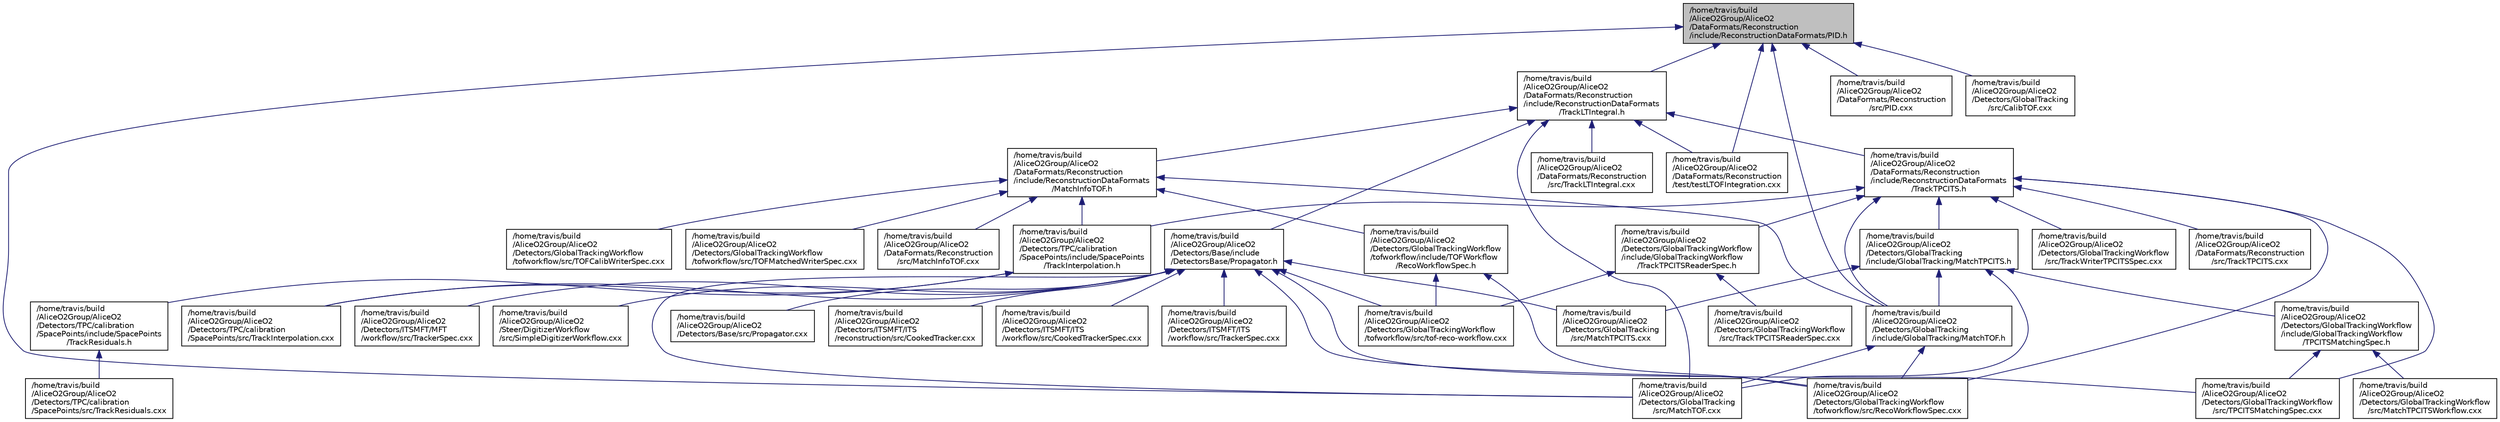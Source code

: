 digraph "/home/travis/build/AliceO2Group/AliceO2/DataFormats/Reconstruction/include/ReconstructionDataFormats/PID.h"
{
 // INTERACTIVE_SVG=YES
  bgcolor="transparent";
  edge [fontname="Helvetica",fontsize="10",labelfontname="Helvetica",labelfontsize="10"];
  node [fontname="Helvetica",fontsize="10",shape=record];
  Node1 [label="/home/travis/build\l/AliceO2Group/AliceO2\l/DataFormats/Reconstruction\l/include/ReconstructionDataFormats/PID.h",height=0.2,width=0.4,color="black", fillcolor="grey75", style="filled", fontcolor="black"];
  Node1 -> Node2 [dir="back",color="midnightblue",fontsize="10",style="solid",fontname="Helvetica"];
  Node2 [label="/home/travis/build\l/AliceO2Group/AliceO2\l/DataFormats/Reconstruction\l/include/ReconstructionDataFormats\l/TrackLTIntegral.h",height=0.2,width=0.4,color="black",URL="$d6/db1/TrackLTIntegral_8h.html",tooltip="Track Length and TOF integral. "];
  Node2 -> Node3 [dir="back",color="midnightblue",fontsize="10",style="solid",fontname="Helvetica"];
  Node3 [label="/home/travis/build\l/AliceO2Group/AliceO2\l/DataFormats/Reconstruction\l/include/ReconstructionDataFormats\l/MatchInfoTOF.h",height=0.2,width=0.4,color="black",URL="$d4/d70/MatchInfoTOF_8h.html",tooltip="Class to store the output of the matching to TOF. "];
  Node3 -> Node4 [dir="back",color="midnightblue",fontsize="10",style="solid",fontname="Helvetica"];
  Node4 [label="/home/travis/build\l/AliceO2Group/AliceO2\l/DataFormats/Reconstruction\l/src/MatchInfoTOF.cxx",height=0.2,width=0.4,color="black",URL="$d1/d4c/MatchInfoTOF_8cxx.html",tooltip="Class to store the output of the matching to TOF. "];
  Node3 -> Node5 [dir="back",color="midnightblue",fontsize="10",style="solid",fontname="Helvetica"];
  Node5 [label="/home/travis/build\l/AliceO2Group/AliceO2\l/Detectors/GlobalTracking\l/include/GlobalTracking/MatchTOF.h",height=0.2,width=0.4,color="black",URL="$d0/d74/MatchTOF_8h.html",tooltip="Class to perform TOF calibration. "];
  Node5 -> Node6 [dir="back",color="midnightblue",fontsize="10",style="solid",fontname="Helvetica"];
  Node6 [label="/home/travis/build\l/AliceO2Group/AliceO2\l/Detectors/GlobalTracking\l/src/MatchTOF.cxx",height=0.2,width=0.4,color="black",URL="$db/d6a/MatchTOF_8cxx.html"];
  Node5 -> Node7 [dir="back",color="midnightblue",fontsize="10",style="solid",fontname="Helvetica"];
  Node7 [label="/home/travis/build\l/AliceO2Group/AliceO2\l/Detectors/GlobalTrackingWorkflow\l/tofworkflow/src/RecoWorkflowSpec.cxx",height=0.2,width=0.4,color="black",URL="$d8/d84/RecoWorkflowSpec_8cxx.html"];
  Node3 -> Node8 [dir="back",color="midnightblue",fontsize="10",style="solid",fontname="Helvetica"];
  Node8 [label="/home/travis/build\l/AliceO2Group/AliceO2\l/Detectors/GlobalTrackingWorkflow\l/tofworkflow/include/TOFWorkflow\l/RecoWorkflowSpec.h",height=0.2,width=0.4,color="black",URL="$df/d12/RecoWorkflowSpec_8h.html"];
  Node8 -> Node7 [dir="back",color="midnightblue",fontsize="10",style="solid",fontname="Helvetica"];
  Node8 -> Node9 [dir="back",color="midnightblue",fontsize="10",style="solid",fontname="Helvetica"];
  Node9 [label="/home/travis/build\l/AliceO2Group/AliceO2\l/Detectors/GlobalTrackingWorkflow\l/tofworkflow/src/tof-reco-workflow.cxx",height=0.2,width=0.4,color="black",URL="$da/dfd/tof-reco-workflow_8cxx.html",tooltip="Basic DPL workflow for TOF reconstruction starting from digits. "];
  Node3 -> Node10 [dir="back",color="midnightblue",fontsize="10",style="solid",fontname="Helvetica"];
  Node10 [label="/home/travis/build\l/AliceO2Group/AliceO2\l/Detectors/GlobalTrackingWorkflow\l/tofworkflow/src/TOFCalibWriterSpec.cxx",height=0.2,width=0.4,color="black",URL="$dc/d9f/TOFCalibWriterSpec_8cxx.html"];
  Node3 -> Node11 [dir="back",color="midnightblue",fontsize="10",style="solid",fontname="Helvetica"];
  Node11 [label="/home/travis/build\l/AliceO2Group/AliceO2\l/Detectors/GlobalTrackingWorkflow\l/tofworkflow/src/TOFMatchedWriterSpec.cxx",height=0.2,width=0.4,color="black",URL="$d1/dd9/TOFMatchedWriterSpec_8cxx.html"];
  Node3 -> Node12 [dir="back",color="midnightblue",fontsize="10",style="solid",fontname="Helvetica"];
  Node12 [label="/home/travis/build\l/AliceO2Group/AliceO2\l/Detectors/TPC/calibration\l/SpacePoints/include/SpacePoints\l/TrackInterpolation.h",height=0.2,width=0.4,color="black",URL="$d3/d0c/TrackInterpolation_8h.html",tooltip="Definition of the TrackInterpolation class. "];
  Node12 -> Node13 [dir="back",color="midnightblue",fontsize="10",style="solid",fontname="Helvetica"];
  Node13 [label="/home/travis/build\l/AliceO2Group/AliceO2\l/Detectors/TPC/calibration\l/SpacePoints/include/SpacePoints\l/TrackResiduals.h",height=0.2,width=0.4,color="black",URL="$da/ddb/TrackResiduals_8h.html",tooltip="Definition of the TrackResiduals class. "];
  Node13 -> Node14 [dir="back",color="midnightblue",fontsize="10",style="solid",fontname="Helvetica"];
  Node14 [label="/home/travis/build\l/AliceO2Group/AliceO2\l/Detectors/TPC/calibration\l/SpacePoints/src/TrackResiduals.cxx",height=0.2,width=0.4,color="black",URL="$d9/df0/TrackResiduals_8cxx.html",tooltip="Implementation of the TrackResiduals class. "];
  Node12 -> Node15 [dir="back",color="midnightblue",fontsize="10",style="solid",fontname="Helvetica"];
  Node15 [label="/home/travis/build\l/AliceO2Group/AliceO2\l/Detectors/TPC/calibration\l/SpacePoints/src/TrackInterpolation.cxx",height=0.2,width=0.4,color="black",URL="$d4/d15/TrackInterpolation_8cxx.html",tooltip="Implementation of the TrackInterpolation class. "];
  Node2 -> Node16 [dir="back",color="midnightblue",fontsize="10",style="solid",fontname="Helvetica"];
  Node16 [label="/home/travis/build\l/AliceO2Group/AliceO2\l/DataFormats/Reconstruction\l/include/ReconstructionDataFormats\l/TrackTPCITS.h",height=0.2,width=0.4,color="black",URL="$d5/d1e/TrackTPCITS_8h.html",tooltip="Result of refitting TPC-ITS matched track. "];
  Node16 -> Node17 [dir="back",color="midnightblue",fontsize="10",style="solid",fontname="Helvetica"];
  Node17 [label="/home/travis/build\l/AliceO2Group/AliceO2\l/DataFormats/Reconstruction\l/src/TrackTPCITS.cxx",height=0.2,width=0.4,color="black",URL="$db/d65/TrackTPCITS_8cxx.html"];
  Node16 -> Node5 [dir="back",color="midnightblue",fontsize="10",style="solid",fontname="Helvetica"];
  Node16 -> Node18 [dir="back",color="midnightblue",fontsize="10",style="solid",fontname="Helvetica"];
  Node18 [label="/home/travis/build\l/AliceO2Group/AliceO2\l/Detectors/GlobalTracking\l/include/GlobalTracking/MatchTPCITS.h",height=0.2,width=0.4,color="black",URL="$d3/dac/MatchTPCITS_8h.html",tooltip="Class to perform TPC ITS matching. "];
  Node18 -> Node5 [dir="back",color="midnightblue",fontsize="10",style="solid",fontname="Helvetica"];
  Node18 -> Node6 [dir="back",color="midnightblue",fontsize="10",style="solid",fontname="Helvetica"];
  Node18 -> Node19 [dir="back",color="midnightblue",fontsize="10",style="solid",fontname="Helvetica"];
  Node19 [label="/home/travis/build\l/AliceO2Group/AliceO2\l/Detectors/GlobalTracking\l/src/MatchTPCITS.cxx",height=0.2,width=0.4,color="black",URL="$dc/d59/MatchTPCITS_8cxx.html"];
  Node18 -> Node20 [dir="back",color="midnightblue",fontsize="10",style="solid",fontname="Helvetica"];
  Node20 [label="/home/travis/build\l/AliceO2Group/AliceO2\l/Detectors/GlobalTrackingWorkflow\l/include/GlobalTrackingWorkflow\l/TPCITSMatchingSpec.h",height=0.2,width=0.4,color="black",URL="$da/d20/TPCITSMatchingSpec_8h.html"];
  Node20 -> Node21 [dir="back",color="midnightblue",fontsize="10",style="solid",fontname="Helvetica"];
  Node21 [label="/home/travis/build\l/AliceO2Group/AliceO2\l/Detectors/GlobalTrackingWorkflow\l/src/MatchTPCITSWorkflow.cxx",height=0.2,width=0.4,color="black",URL="$d5/db4/MatchTPCITSWorkflow_8cxx.html"];
  Node20 -> Node22 [dir="back",color="midnightblue",fontsize="10",style="solid",fontname="Helvetica"];
  Node22 [label="/home/travis/build\l/AliceO2Group/AliceO2\l/Detectors/GlobalTrackingWorkflow\l/src/TPCITSMatchingSpec.cxx",height=0.2,width=0.4,color="black",URL="$d6/d73/TPCITSMatchingSpec_8cxx.html"];
  Node16 -> Node23 [dir="back",color="midnightblue",fontsize="10",style="solid",fontname="Helvetica"];
  Node23 [label="/home/travis/build\l/AliceO2Group/AliceO2\l/Detectors/GlobalTrackingWorkflow\l/include/GlobalTrackingWorkflow\l/TrackTPCITSReaderSpec.h",height=0.2,width=0.4,color="black",URL="$de/daa/TrackTPCITSReaderSpec_8h.html"];
  Node23 -> Node24 [dir="back",color="midnightblue",fontsize="10",style="solid",fontname="Helvetica"];
  Node24 [label="/home/travis/build\l/AliceO2Group/AliceO2\l/Detectors/GlobalTrackingWorkflow\l/src/TrackTPCITSReaderSpec.cxx",height=0.2,width=0.4,color="black",URL="$dd/d3a/TrackTPCITSReaderSpec_8cxx.html"];
  Node23 -> Node9 [dir="back",color="midnightblue",fontsize="10",style="solid",fontname="Helvetica"];
  Node16 -> Node22 [dir="back",color="midnightblue",fontsize="10",style="solid",fontname="Helvetica"];
  Node16 -> Node25 [dir="back",color="midnightblue",fontsize="10",style="solid",fontname="Helvetica"];
  Node25 [label="/home/travis/build\l/AliceO2Group/AliceO2\l/Detectors/GlobalTrackingWorkflow\l/src/TrackWriterTPCITSSpec.cxx",height=0.2,width=0.4,color="black",URL="$d3/d52/TrackWriterTPCITSSpec_8cxx.html"];
  Node16 -> Node7 [dir="back",color="midnightblue",fontsize="10",style="solid",fontname="Helvetica"];
  Node16 -> Node12 [dir="back",color="midnightblue",fontsize="10",style="solid",fontname="Helvetica"];
  Node2 -> Node26 [dir="back",color="midnightblue",fontsize="10",style="solid",fontname="Helvetica"];
  Node26 [label="/home/travis/build\l/AliceO2Group/AliceO2\l/DataFormats/Reconstruction\l/src/TrackLTIntegral.cxx",height=0.2,width=0.4,color="black",URL="$db/de1/TrackLTIntegral_8cxx.html"];
  Node2 -> Node27 [dir="back",color="midnightblue",fontsize="10",style="solid",fontname="Helvetica"];
  Node27 [label="/home/travis/build\l/AliceO2Group/AliceO2\l/DataFormats/Reconstruction\l/test/testLTOFIntegration.cxx",height=0.2,width=0.4,color="black",URL="$d7/d6a/testLTOFIntegration_8cxx.html"];
  Node2 -> Node28 [dir="back",color="midnightblue",fontsize="10",style="solid",fontname="Helvetica"];
  Node28 [label="/home/travis/build\l/AliceO2Group/AliceO2\l/Detectors/Base/include\l/DetectorsBase/Propagator.h",height=0.2,width=0.4,color="black",URL="$d2/df9/Propagator_8h.html"];
  Node28 -> Node29 [dir="back",color="midnightblue",fontsize="10",style="solid",fontname="Helvetica"];
  Node29 [label="/home/travis/build\l/AliceO2Group/AliceO2\l/Detectors/Base/src/Propagator.cxx",height=0.2,width=0.4,color="black",URL="$d8/dee/Propagator_8cxx.html"];
  Node28 -> Node6 [dir="back",color="midnightblue",fontsize="10",style="solid",fontname="Helvetica"];
  Node28 -> Node19 [dir="back",color="midnightblue",fontsize="10",style="solid",fontname="Helvetica"];
  Node28 -> Node22 [dir="back",color="midnightblue",fontsize="10",style="solid",fontname="Helvetica"];
  Node28 -> Node7 [dir="back",color="midnightblue",fontsize="10",style="solid",fontname="Helvetica"];
  Node28 -> Node9 [dir="back",color="midnightblue",fontsize="10",style="solid",fontname="Helvetica"];
  Node28 -> Node30 [dir="back",color="midnightblue",fontsize="10",style="solid",fontname="Helvetica"];
  Node30 [label="/home/travis/build\l/AliceO2Group/AliceO2\l/Detectors/ITSMFT/ITS\l/reconstruction/src/CookedTracker.cxx",height=0.2,width=0.4,color="black",URL="$d7/dca/CookedTracker_8cxx.html",tooltip="Implementation of the \"Cooked Matrix\" ITS tracker. "];
  Node28 -> Node31 [dir="back",color="midnightblue",fontsize="10",style="solid",fontname="Helvetica"];
  Node31 [label="/home/travis/build\l/AliceO2Group/AliceO2\l/Detectors/ITSMFT/ITS\l/workflow/src/CookedTrackerSpec.cxx",height=0.2,width=0.4,color="black",URL="$d6/dbc/CookedTrackerSpec_8cxx.html"];
  Node28 -> Node32 [dir="back",color="midnightblue",fontsize="10",style="solid",fontname="Helvetica"];
  Node32 [label="/home/travis/build\l/AliceO2Group/AliceO2\l/Detectors/ITSMFT/ITS\l/workflow/src/TrackerSpec.cxx",height=0.2,width=0.4,color="black",URL="$de/d95/ITSMFT_2ITS_2workflow_2src_2TrackerSpec_8cxx.html"];
  Node28 -> Node33 [dir="back",color="midnightblue",fontsize="10",style="solid",fontname="Helvetica"];
  Node33 [label="/home/travis/build\l/AliceO2Group/AliceO2\l/Detectors/ITSMFT/MFT\l/workflow/src/TrackerSpec.cxx",height=0.2,width=0.4,color="black",URL="$d1/dd0/ITSMFT_2MFT_2workflow_2src_2TrackerSpec_8cxx.html"];
  Node28 -> Node15 [dir="back",color="midnightblue",fontsize="10",style="solid",fontname="Helvetica"];
  Node28 -> Node34 [dir="back",color="midnightblue",fontsize="10",style="solid",fontname="Helvetica"];
  Node34 [label="/home/travis/build\l/AliceO2Group/AliceO2\l/Steer/DigitizerWorkflow\l/src/SimpleDigitizerWorkflow.cxx",height=0.2,width=0.4,color="black",URL="$d2/dd7/SimpleDigitizerWorkflow_8cxx.html"];
  Node2 -> Node6 [dir="back",color="midnightblue",fontsize="10",style="solid",fontname="Helvetica"];
  Node1 -> Node35 [dir="back",color="midnightblue",fontsize="10",style="solid",fontname="Helvetica"];
  Node35 [label="/home/travis/build\l/AliceO2Group/AliceO2\l/DataFormats/Reconstruction\l/src/PID.cxx",height=0.2,width=0.4,color="black",URL="$db/da4/DataFormats_2Reconstruction_2src_2PID_8cxx.html"];
  Node1 -> Node27 [dir="back",color="midnightblue",fontsize="10",style="solid",fontname="Helvetica"];
  Node1 -> Node5 [dir="back",color="midnightblue",fontsize="10",style="solid",fontname="Helvetica"];
  Node1 -> Node36 [dir="back",color="midnightblue",fontsize="10",style="solid",fontname="Helvetica"];
  Node36 [label="/home/travis/build\l/AliceO2Group/AliceO2\l/Detectors/GlobalTracking\l/src/CalibTOF.cxx",height=0.2,width=0.4,color="black",URL="$de/d89/CalibTOF_8cxx.html"];
  Node1 -> Node6 [dir="back",color="midnightblue",fontsize="10",style="solid",fontname="Helvetica"];
}
